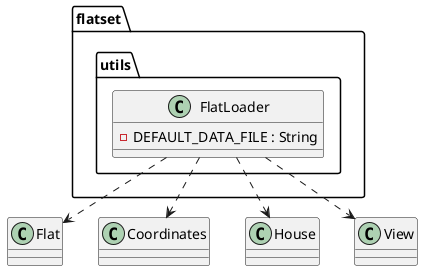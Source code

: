 @startuml FlatLoader
package flatset.utils {
    class FlatLoader {
        - DEFAULT_DATA_FILE : String
    }
}

class Flat
class Coordinates
class House
class View

FlatLoader ..> Flat
FlatLoader ..> Coordinates
FlatLoader ..> House
FlatLoader ..> View

@enduml


@startuml FlatParser
package flatset.utils {
    class FlatParser {
        - MIN_FIELDS : int
        - FIELD_SEPARATOR : String
    }
}

class Flat
class Coordinates
class House
class View

FlatParser ..> Flat
FlatParser ..> Coordinates
FlatParser ..> House
FlatParser ..> View

@enduml


@startuml FlatUpdater
package flatset.utils {
    class FlatUpdater
}

class Flat
class Coordinates
class House
class View

FlatUpdater ..> Flat
FlatUpdater ..> Coordinates
FlatUpdater ..> House
FlatUpdater ..> View

@enduml
